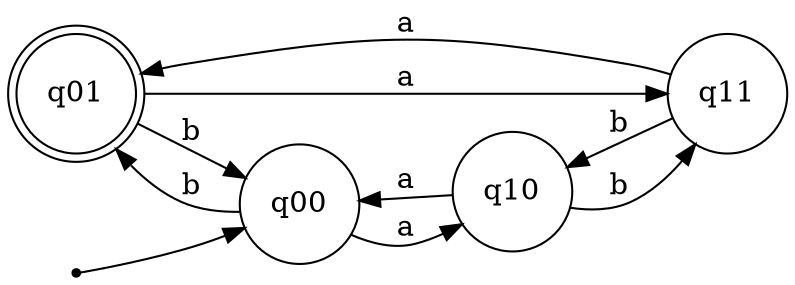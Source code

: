 digraph DFA {
    rankdir=LR;
    size="10,5";

    // Accepting state
    node [shape = doublecircle]; q01;
    node [shape = circle];

    start [shape=point];
    start -> q00;

    // States: qXY where X = parity of a's (0 = even, 1 = odd)
    //                   Y = parity of b's (0 = even, 1 = odd)
    q00 -> q10 [label="a"];
    q00 -> q01 [label="b"];

    q01 -> q11 [label="a"];
    q01 -> q00 [label="b"];

    q10 -> q00 [label="a"];
    q10 -> q11 [label="b"];

    q11 -> q01 [label="a"];
    q11 -> q10 [label="b"];
}
